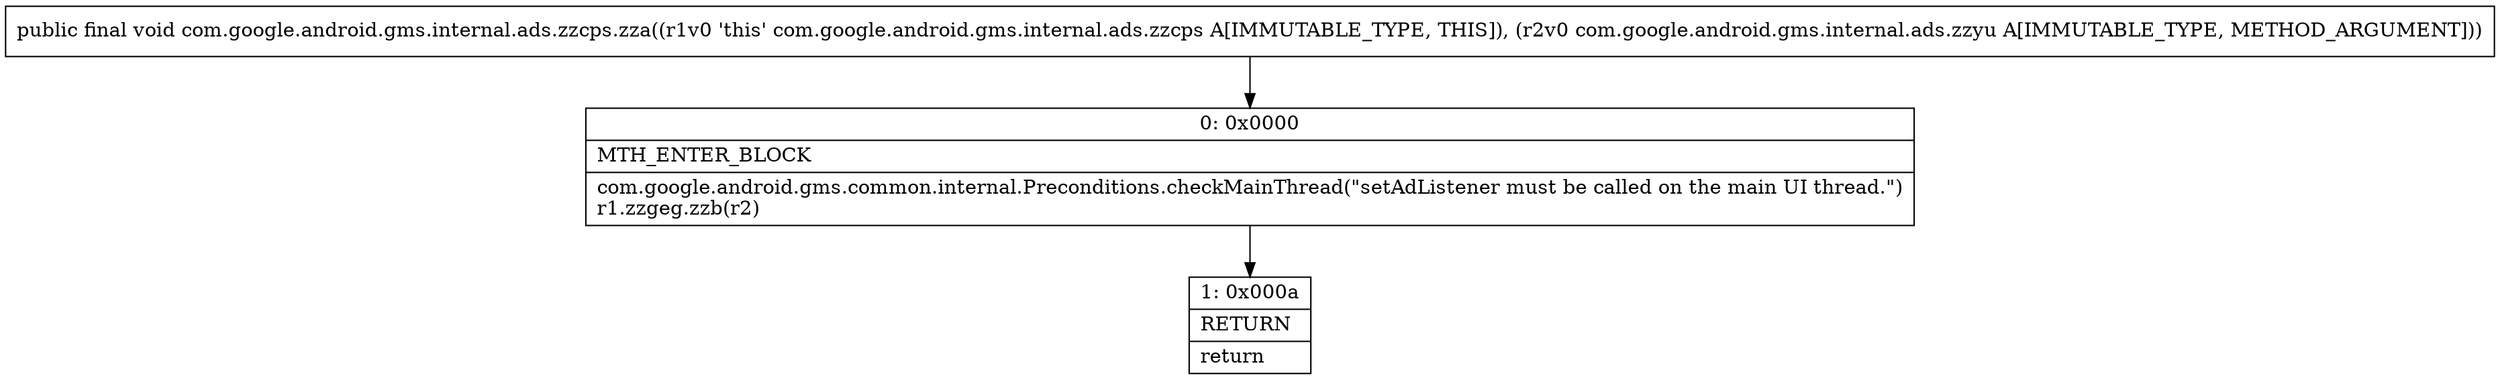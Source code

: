 digraph "CFG forcom.google.android.gms.internal.ads.zzcps.zza(Lcom\/google\/android\/gms\/internal\/ads\/zzyu;)V" {
Node_0 [shape=record,label="{0\:\ 0x0000|MTH_ENTER_BLOCK\l|com.google.android.gms.common.internal.Preconditions.checkMainThread(\"setAdListener must be called on the main UI thread.\")\lr1.zzgeg.zzb(r2)\l}"];
Node_1 [shape=record,label="{1\:\ 0x000a|RETURN\l|return\l}"];
MethodNode[shape=record,label="{public final void com.google.android.gms.internal.ads.zzcps.zza((r1v0 'this' com.google.android.gms.internal.ads.zzcps A[IMMUTABLE_TYPE, THIS]), (r2v0 com.google.android.gms.internal.ads.zzyu A[IMMUTABLE_TYPE, METHOD_ARGUMENT])) }"];
MethodNode -> Node_0;
Node_0 -> Node_1;
}

